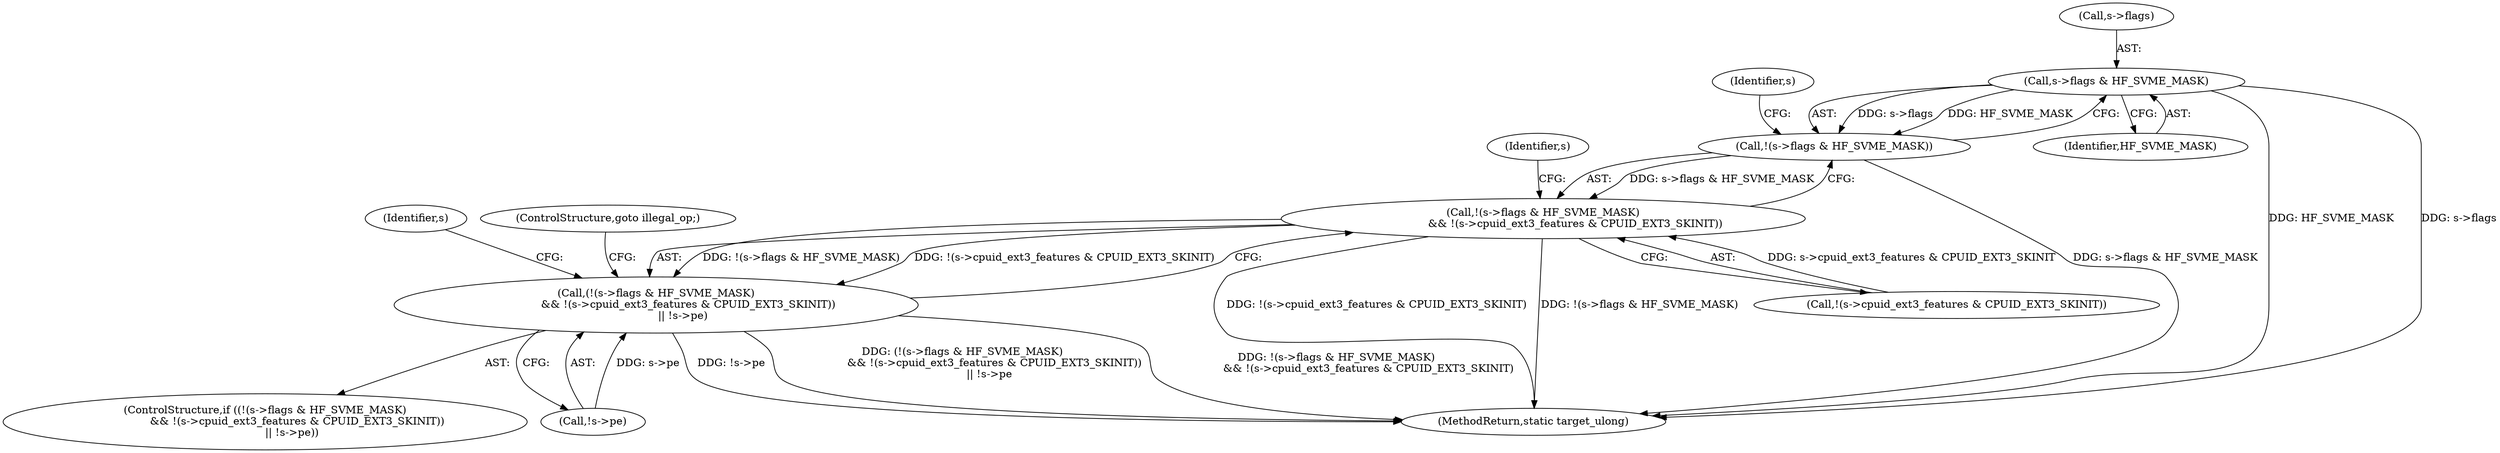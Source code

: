 digraph "0_qemu_30663fd26c0307e414622c7a8607fbc04f92ec14@pointer" {
"1009027" [label="(Call,s->flags & HF_SVME_MASK)"];
"1009026" [label="(Call,!(s->flags & HF_SVME_MASK))"];
"1009025" [label="(Call,!(s->flags & HF_SVME_MASK)\n                   && !(s->cpuid_ext3_features & CPUID_EXT3_SKINIT))"];
"1009024" [label="(Call,(!(s->flags & HF_SVME_MASK)\n                   && !(s->cpuid_ext3_features & CPUID_EXT3_SKINIT))\n                || !s->pe)"];
"1009031" [label="(Identifier,HF_SVME_MASK)"];
"1009027" [label="(Call,s->flags & HF_SVME_MASK)"];
"1011840" [label="(MethodReturn,static target_ulong)"];
"1009026" [label="(Call,!(s->flags & HF_SVME_MASK))"];
"1009028" [label="(Call,s->flags)"];
"1009040" [label="(Identifier,s)"];
"1009047" [label="(Identifier,s)"];
"1009032" [label="(Call,!(s->cpuid_ext3_features & CPUID_EXT3_SKINIT))"];
"1009024" [label="(Call,(!(s->flags & HF_SVME_MASK)\n                   && !(s->cpuid_ext3_features & CPUID_EXT3_SKINIT))\n                || !s->pe)"];
"1009023" [label="(ControlStructure,if ((!(s->flags & HF_SVME_MASK)\n                   && !(s->cpuid_ext3_features & CPUID_EXT3_SKINIT))\n                || !s->pe))"];
"1009025" [label="(Call,!(s->flags & HF_SVME_MASK)\n                   && !(s->cpuid_ext3_features & CPUID_EXT3_SKINIT))"];
"1009035" [label="(Identifier,s)"];
"1009038" [label="(Call,!s->pe)"];
"1009043" [label="(ControlStructure,goto illegal_op;)"];
"1009027" -> "1009026"  [label="AST: "];
"1009027" -> "1009031"  [label="CFG: "];
"1009028" -> "1009027"  [label="AST: "];
"1009031" -> "1009027"  [label="AST: "];
"1009026" -> "1009027"  [label="CFG: "];
"1009027" -> "1011840"  [label="DDG: HF_SVME_MASK"];
"1009027" -> "1011840"  [label="DDG: s->flags"];
"1009027" -> "1009026"  [label="DDG: s->flags"];
"1009027" -> "1009026"  [label="DDG: HF_SVME_MASK"];
"1009026" -> "1009025"  [label="AST: "];
"1009035" -> "1009026"  [label="CFG: "];
"1009025" -> "1009026"  [label="CFG: "];
"1009026" -> "1011840"  [label="DDG: s->flags & HF_SVME_MASK"];
"1009026" -> "1009025"  [label="DDG: s->flags & HF_SVME_MASK"];
"1009025" -> "1009024"  [label="AST: "];
"1009025" -> "1009032"  [label="CFG: "];
"1009032" -> "1009025"  [label="AST: "];
"1009040" -> "1009025"  [label="CFG: "];
"1009024" -> "1009025"  [label="CFG: "];
"1009025" -> "1011840"  [label="DDG: !(s->cpuid_ext3_features & CPUID_EXT3_SKINIT)"];
"1009025" -> "1011840"  [label="DDG: !(s->flags & HF_SVME_MASK)"];
"1009025" -> "1009024"  [label="DDG: !(s->flags & HF_SVME_MASK)"];
"1009025" -> "1009024"  [label="DDG: !(s->cpuid_ext3_features & CPUID_EXT3_SKINIT)"];
"1009032" -> "1009025"  [label="DDG: s->cpuid_ext3_features & CPUID_EXT3_SKINIT"];
"1009024" -> "1009023"  [label="AST: "];
"1009024" -> "1009038"  [label="CFG: "];
"1009038" -> "1009024"  [label="AST: "];
"1009043" -> "1009024"  [label="CFG: "];
"1009047" -> "1009024"  [label="CFG: "];
"1009024" -> "1011840"  [label="DDG: !s->pe"];
"1009024" -> "1011840"  [label="DDG: (!(s->flags & HF_SVME_MASK)\n                   && !(s->cpuid_ext3_features & CPUID_EXT3_SKINIT))\n                || !s->pe"];
"1009024" -> "1011840"  [label="DDG: !(s->flags & HF_SVME_MASK)\n                   && !(s->cpuid_ext3_features & CPUID_EXT3_SKINIT)"];
"1009038" -> "1009024"  [label="DDG: s->pe"];
}
